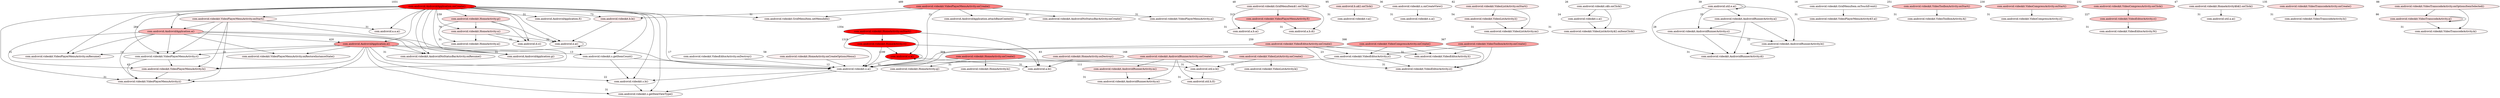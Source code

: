 digraph G {
	node [fillcolor="1 0.504 1" style=filled xlabel=504]
	"com.androvid.videokit.HomeActivity.onCreate()"
	node [fillcolor="1 1 1" style=filled xlabel=1354]
	"com.androvid.videokit.HomeActivity.onStart()"
	node [fillcolor="1 1 1" style=filled xlabel=1319]
	"com.androvid.videokit.HomeActivity.v()"
	node [fillcolor="1 1 1" style=filled xlabel=1319]
	"com.androvid.videokit.HomeActivity.v()"
	node [fillcolor="1 1 1" style=filled xlabel=1199]
	"com.androvid.a.a()"
	node [fillcolor="1 0.159 1" style=filled xlabel=159]
	"com.androvid.videokit.HomeActivity.g()"
	node [fillcolor="1 0.058 1" style=filled xlabel=58]
	"com.androvid.videokit.HomeActivity.onCreateOptionsMenu()"
	node [fillcolor="1 0.489 1" style=filled xlabel=489]
	"com.androvid.videokit.VideoPlayerMenuActivity.onCreate()"
	node [fillcolor="1 0.489 1" style=filled xlabel=489]
	"com.androvid.videokit.VideoPlayerMenuActivity.onCreate()"
	node [fillcolor="1 1 1" style=filled xlabel=1031]
	"com.androvid.AndrovidApplication.onCreate()"
	node [fillcolor="1 1 1" style=filled xlabel=1031]
	"com.androvid.AndrovidApplication.onCreate()"
	node [fillcolor="1 1 1" style=filled xlabel=1031]
	"com.androvid.AndrovidApplication.onCreate()"
	node [fillcolor="1 1 1" style=filled xlabel=1031]
	"com.androvid.AndrovidApplication.onCreate()"
	node [fillcolor="1 0.075 1" style=filled xlabel=75]
	"com.androvid.videokit.VideoPlayerMenuActivity.onStart()"
	node [fillcolor="1 0.075 1" style=filled xlabel=75]
	"com.androvid.videokit.VideoPlayerMenuActivity.onStart()"
	node [fillcolor="1 0.284 1" style=filled xlabel=284]
	"com.androvid.AndrovidApplication.a()"
	node [fillcolor="1 0.048 1" style=filled xlabel=48]
	"com.androvid.videokit.GridMenuItem$1.onClick()"
	node [fillcolor="1 0.095 1" style=filled xlabel=95]
	"com.androvid.b.a$2.onClick()"
	node [fillcolor="1 0.168 1" style=filled xlabel=168]
	"com.androvid.videokit.AndrovidRunnerActivity.onCreate()"
	node [fillcolor="1 0.111 1" style=filled xlabel=111]
	"com.androvid.videokit.AndrovidRunnerActivity.m()"
	node [fillcolor="1 0.036 1" style=filled xlabel=36]
	"com.androvid.videokit.u.onCreateView()"
	node [fillcolor="1 0.224 1" style=filled xlabel=224]
	"com.androvid.AndrovidApplication.onCreate()"
	node [fillcolor="1 0.698 1" style=filled xlabel=698]
	"com.androvid.videokit.HomeActivity.onCreate()"
	node [fillcolor="1 0.698 1" style=filled xlabel=698]
	"com.androvid.videokit.HomeActivity.onCreate()"
	node [fillcolor="1 1 1" style=filled xlabel=1114]
	"com.androvid.videokit.HomeActivity.v()"
	node [fillcolor="1 1 1" style=filled xlabel=1132]
	"com.androvid.videokit.HomeActivity.onStart()"
	node [fillcolor="1 1 1" style=filled xlabel=1011]
	"com.androvid.a.a()"
	node [fillcolor="1 0.168 1" style=filled xlabel=168]
	"com.androvid.videokit.VideoListActivity.onCreate()"
	node [fillcolor="1 0.168 1" style=filled xlabel=168]
	"com.androvid.videokit.VideoListActivity.onCreate()"
	node [fillcolor="1 0.082 1" style=filled xlabel=82]
	"com.androvid.videokit.VideoListActivity.onStart()"
	node [fillcolor="1 0.082 1" style=filled xlabel=82]
	"com.androvid.videokit.VideoListActivity.onStart()"
	node [fillcolor="1 0.054 1" style=filled xlabel=54]
	"com.androvid.videokit.VideoListActivity.l()"
	node [fillcolor="1 0.022 1" style=filled xlabel=22]
	"com.androvid.videokit.s.b()"
	node [fillcolor="1 1 1" style=filled xlabel=1349]
	"com.androvid.AndrovidApplication.onCreate()"
	node [fillcolor="1 1 1" style=filled xlabel=1349]
	"com.androvid.AndrovidApplication.onCreate()"
	node [fillcolor="1 1 1" style=filled xlabel=1349]
	"com.androvid.AndrovidApplication.onCreate()"
	node [fillcolor="1 1 1" style=filled xlabel=1349]
	"com.androvid.AndrovidApplication.onCreate()"
	node [fillcolor="1 1 1" style=filled xlabel=1349]
	"com.androvid.AndrovidApplication.onCreate()"
	node [fillcolor="1 1 1" style=filled xlabel=1349]
	"com.androvid.AndrovidApplication.onCreate()"
	node [fillcolor="1 1 1" style=filled xlabel=1349]
	"com.androvid.AndrovidApplication.onCreate()"
	node [fillcolor="1 1 1" style=filled xlabel=1349]
	"com.androvid.AndrovidApplication.onCreate()"
	node [fillcolor="1 0.073 1" style=filled xlabel=73]
	"com.androvid.videokit.b.b()"
	node [fillcolor="1 0.013 1" style=filled xlabel=13]
	"com.androvid.videokit.s.getItemCount()"
	node [fillcolor="1 0.012 1" style=filled xlabel=12]
	"com.androvid.videokit.o.a()"
	node [fillcolor="1 0.011 1" style=filled xlabel=11]
	"com.androvid.videokit.o.a()"
	node [fillcolor="1 0.077 1" style=filled xlabel=77]
	"com.androvid.videokit.HomeActivity.g()"
	node [fillcolor="1 0.076 1" style=filled xlabel=76]
	"com.androvid.videokit.HomeActivity.u()"
	node [fillcolor="1 0.42 1" style=filled xlabel=420]
	"com.androvid.AndrovidApplication.e()"
	node [fillcolor="1 0.42 1" style=filled xlabel=420]
	"com.androvid.AndrovidApplication.e()"
	node [fillcolor="1 0.42 1" style=filled xlabel=420]
	"com.androvid.AndrovidApplication.e()"
	node [fillcolor="1 0.42 1" style=filled xlabel=420]
	"com.androvid.AndrovidApplication.e()"
	node [fillcolor="1 0.026 1" style=filled xlabel=26]
	"com.androvid.videokit.s$b.onClick()"
	node [fillcolor="1 0.026 1" style=filled xlabel=26]
	"com.androvid.videokit.s$b.onClick()"
	node [fillcolor="1 0.024 1" style=filled xlabel=24]
	"com.androvid.videokit.s.a()"
	node [fillcolor="1 0.149 1" style=filled xlabel=149]
	"com.androvid.videokit.AndrovidRunnerActivity.onCreate()"
	node [fillcolor="1 0.039 1" style=filled xlabel=39]
	"com.androvid.util.e.a()"
	node [fillcolor="1 0.039 1" style=filled xlabel=39]
	"com.androvid.util.e.a()"
	node [fillcolor="1 0.039 1" style=filled xlabel=39]
	"com.androvid.util.e.a()"
	node [fillcolor="1 0.039 1" style=filled xlabel=39]
	"com.androvid.util.e.a()"
	node [fillcolor="1 0.039 1" style=filled xlabel=39]
	"com.androvid.util.e.a()"
	node [fillcolor="1 0.035 1" style=filled xlabel=35]
	"com.androvid.videokit.AndrovidRunnerActivity.a()"
	node [fillcolor="1 0.035 1" style=filled xlabel=35]
	"com.androvid.videokit.AndrovidRunnerActivity.a()"
	node [fillcolor="1 0.035 1" style=filled xlabel=35]
	"com.androvid.videokit.AndrovidRunnerActivity.a()"
	node [fillcolor="1 0.028 1" style=filled xlabel=28]
	"com.androvid.videokit.AndrovidRunnerActivity.c()"
	node [fillcolor="1 0.028 1" style=filled xlabel=28]
	"com.androvid.videokit.AndrovidRunnerActivity.c()"
	node [fillcolor="1 0.022 1" style=filled xlabel=22]
	"com.androvid.videokit.AndrovidRunnerActivity.b()"
	node [fillcolor="1 0.083 1" style=filled xlabel=83]
	"com.androvid.videokit.HomeActivity.onDestroy()"
	node [fillcolor="1 0.121 1" style=filled xlabel=121]
	"com.androvid.videokit.HomeActivity.onStart()"
	node [fillcolor="1 0.062 1" style=filled xlabel=62]
	"com.androvid.videokit.HomeActivity.g()"
	node [fillcolor="1 0.062 1" style=filled xlabel=62]
	"com.androvid.videokit.HomeActivity.u()"
	node [fillcolor="1 0.492 1" style=filled xlabel=492]
	"com.androvid.videokit.HomeActivity.onCreate()"
	node [fillcolor="1 0.675 1" style=filled xlabel=675]
	"com.androvid.videokit.VideoPlayerMenuActivity.onCreate()"
	node [fillcolor="1 1 1" style=filled xlabel=1313]
	"com.androvid.AndrovidApplication.onCreate()"
	node [fillcolor="1 0.014 1" style=filled xlabel=14]
	"com.androvid.videokit.VideoPlayerMenuActivity.r()"
	node [fillcolor="1 0.259 1" style=filled xlabel=259]
	"com.androvid.videokit.VideoEditorActivity.onCreate()"
	node [fillcolor="1 0.259 1" style=filled xlabel=259]
	"com.androvid.videokit.VideoEditorActivity.onCreate()"
	node [fillcolor="1 0.259 1" style=filled xlabel=259]
	"com.androvid.videokit.VideoEditorActivity.onCreate()"
	node [fillcolor="1 0.023 1" style=filled xlabel=23]
	"com.androvid.videokit.VideoEditorActivity.y()"
	node [fillcolor="1 0.918 1" style=filled xlabel=918]
	"com.androvid.videokit.VideoPlayerMenuActivity.onCreate()"
	node [fillcolor="1 0.739 1" style=filled xlabel=739]
	"com.androvid.AndrovidApplication.onCreate()"
	node [fillcolor="1 0.222 1" style=filled xlabel=222]
	"com.androvid.videokit.VideoPlayerMenuActivity.onStart()"
	node [fillcolor="1 0.244 1" style=filled xlabel=244]
	"com.androvid.AndrovidApplication.a()"
	node [fillcolor="1 0.244 1" style=filled xlabel=244]
	"com.androvid.AndrovidApplication.a()"
	node [fillcolor="1 0.244 1" style=filled xlabel=244]
	"com.androvid.AndrovidApplication.a()"
	node [fillcolor="1 0.244 1" style=filled xlabel=244]
	"com.androvid.AndrovidApplication.a()"
	node [fillcolor="1 0.244 1" style=filled xlabel=244]
	"com.androvid.AndrovidApplication.a()"
	node [fillcolor="1 0.237 1" style=filled xlabel=237]
	"com.androvid.AndrovidApplication.e()"
	node [fillcolor="1 0.237 1" style=filled xlabel=237]
	"com.androvid.AndrovidApplication.e()"
	node [fillcolor="1 0.237 1" style=filled xlabel=237]
	"com.androvid.AndrovidApplication.e()"
	node [fillcolor="1 0.237 1" style=filled xlabel=237]
	"com.androvid.AndrovidApplication.e()"
	node [fillcolor="1 0.237 1" style=filled xlabel=237]
	"com.androvid.AndrovidApplication.e()"
	node [fillcolor="1 0.042 1" style=filled xlabel=42]
	"com.androvid.videokit.VideoPlayerMenuActivity.r()"
	node [fillcolor="1 0.043 1" style=filled xlabel=43]
	"com.androvid.videokit.VideoPlayerMenuActivity.h()"
	node [fillcolor="1 1 1" style=filled xlabel=1520]
	"com.androvid.videokit.HomeActivity.onStart()"
	node [fillcolor="1 1 1" style=filled xlabel=1349]
	"com.androvid.a.a()"
	node [fillcolor="1 1 1" style=filled xlabel=1475]
	"com.androvid.AndrovidApplication.onCreate()"
	node [fillcolor="1 0.032 1" style=filled xlabel=32]
	"com.androvid.e.a()"
	node [fillcolor="1 0.015 1" style=filled xlabel=15]
	"com.androvid.videokit.s.getItemCount()"
	node [fillcolor="1 0.016 1" style=filled xlabel=16]
	"com.androvid.videokit.GridMenuItem.onTouchEvent()"
	node [fillcolor="1 0.367 1" style=filled xlabel=367]
	"com.androvid.videokit.VideoToolboxActivity.onCreate()"
	node [fillcolor="1 0.367 1" style=filled xlabel=367]
	"com.androvid.videokit.VideoToolboxActivity.onCreate()"
	node [fillcolor="1 0.367 1" style=filled xlabel=367]
	"com.androvid.videokit.VideoToolboxActivity.onCreate()"
	node [fillcolor="1 0.251 1" style=filled xlabel=251]
	"com.androvid.videokit.VideoToolboxActivity.onStart()"
	node [fillcolor="1 1 1" style=filled xlabel=1087]
	"com.androvid.videokit.VideoPlayerMenuActivity.onCreate()"
	node [fillcolor="1 0.781 1" style=filled xlabel=781]
	"com.androvid.AndrovidApplication.onCreate()"
	node [fillcolor="1 0.781 1" style=filled xlabel=781]
	"com.androvid.AndrovidApplication.onCreate()"
	node [fillcolor="1 0.781 1" style=filled xlabel=781]
	"com.androvid.AndrovidApplication.onCreate()"
	node [fillcolor="1 0.154 1" style=filled xlabel=154]
	"com.androvid.videokit.VideoPlayerMenuActivity.onStart()"
	node [fillcolor="1 0.154 1" style=filled xlabel=154]
	"com.androvid.videokit.VideoPlayerMenuActivity.onStart()"
	node [fillcolor="1 0.16 1" style=filled xlabel=160]
	"com.androvid.videokit.HomeActivity.g()"
	node [fillcolor="1 0.159 1" style=filled xlabel=159]
	"com.androvid.videokit.HomeActivity.u()"
	node [fillcolor="1 0.742 1" style=filled xlabel=742]
	"com.androvid.videokit.VideoPlayerMenuActivity.onCreate()"
	node [fillcolor="1 1 1" style=filled xlabel=1689]
	"com.androvid.AndrovidApplication.onCreate()"
	node [fillcolor="1 0.402 1" style=filled xlabel=402]
	"com.androvid.AndrovidApplication.e()"
	node [fillcolor="1 0.421 1" style=filled xlabel=421]
	"com.androvid.AndrovidApplication.a()"
	node [fillcolor="1 0.353 1" style=filled xlabel=353]
	"com.androvid.videokit.GridMenuItem$1.onClick()"
	node [fillcolor="1 0.353 1" style=filled xlabel=353]
	"com.androvid.videokit.GridMenuItem$1.onClick()"
	node [fillcolor="1 0.315 1" style=filled xlabel=315]
	"com.androvid.videokit.VideoPlayerMenuActivity.f()"
	node [fillcolor="1 0.315 1" style=filled xlabel=315]
	"com.androvid.videokit.VideoPlayerMenuActivity.f()"
	node [fillcolor="1 0.398 1" style=filled xlabel=398]
	"com.androvid.videokit.VideoCompressActivity.onCreate()"
	node [fillcolor="1 0.23 1" style=filled xlabel=230]
	"com.androvid.videokit.VideoCompressActivity.onStart()"
	node [fillcolor="1 0.236 1" style=filled xlabel=236]
	"com.androvid.AndrovidApplication.a()"
	node [fillcolor="1 0.226 1" style=filled xlabel=226]
	"com.androvid.AndrovidApplication.e()"
	node [fillcolor="1 0.017 1" style=filled xlabel=17]
	"com.androvid.videokit.VideoEditorActivity.onDestroy()"
	node [fillcolor="1 0.384 1" style=filled xlabel=384]
	"com.androvid.videokit.VideoEditorActivity.onCreate()"
	node [fillcolor="1 0.392 1" style=filled xlabel=392]
	"com.androvid.videokit.VideoCompressActivity.onCreate()"
	node [fillcolor="1 0.392 1" style=filled xlabel=392]
	"com.androvid.videokit.VideoCompressActivity.onCreate()"
	node [fillcolor="1 0.392 1" style=filled xlabel=392]
	"com.androvid.videokit.VideoCompressActivity.onCreate()"
	node [fillcolor="1 0.02 1" style=filled xlabel=20]
	"com.androvid.videokit.VideoEditorActivity.y()"
	node [fillcolor="1 0.232 1" style=filled xlabel=232]
	"com.androvid.videokit.VideoCompressActivity.onClick()"
	node [fillcolor="1 0.227 1" style=filled xlabel=227]
	"com.androvid.videokit.VideoEditorActivity.c()"
	node [fillcolor="1 0.9 1" style=filled xlabel=900]
	"com.androvid.AndrovidApplication.onCreate()"
	node [fillcolor="1 0.604 1" style=filled xlabel=604]
	"com.androvid.videokit.VideoPlayerMenuActivity.onStart()"
	node [fillcolor="1 0.047 1" style=filled xlabel=47]
	"com.androvid.videokit.HomeActivity$b$2.onClick()"
	node [fillcolor="1 0.135 1" style=filled xlabel=135]
	"com.androvid.videokit.VideoTranscodeActivity.onCreate()"
	node [fillcolor="1 0.088 1" style=filled xlabel=88]
	"com.androvid.videokit.VideoTranscodeActivity.onOptionsItemSelected()"
	node [fillcolor="1 0.088 1" style=filled xlabel=88]
	"com.androvid.videokit.VideoTranscodeActivity.onOptionsItemSelected()"
	node [fillcolor="1 0.086 1" style=filled xlabel=86]
	"com.androvid.videokit.VideoTranscodeActivity.a()"
	node [fillcolor="1 0.086 1" style=filled xlabel=86]
	"com.androvid.videokit.VideoTranscodeActivity.a()"
	node [fillcolor="1 0.338 1" style=filled xlabel=338]
	"com.androvid.videokit.AndrovidRunnerActivity.onCreate()"
	node [fillcolor="1 0.338 1" style=filled xlabel=338]
	"com.androvid.videokit.AndrovidRunnerActivity.onCreate()"
	node [fillcolor="1 0.338 1" style=filled xlabel=338]
	"com.androvid.videokit.AndrovidRunnerActivity.onCreate()"
	node [fillcolor="1 0.031 1" style=filled xlabel=31]
	"com.androvid.util.e.b()"
	"com.androvid.videokit.HomeActivity.onCreate()" -> "com.androvid.videokit.HomeActivity.q()"
	"com.androvid.videokit.HomeActivity.onStart()" -> "com.androvid.videokit.HomeActivity.v()"
	"com.androvid.videokit.HomeActivity.v()" -> "com.androvid.videokit.o.a()"
	"com.androvid.videokit.HomeActivity.v()" -> "com.androvid.a.a()"
	"com.androvid.a.a()" -> "com.androvid.a.b()"
	"com.androvid.videokit.HomeActivity.g()" -> "com.androvid.videokit.HomeActivity.u()"
	"com.androvid.videokit.HomeActivity.onCreateOptionsMenu()" -> "com.androvid.videokit.o.a()"
	"com.androvid.videokit.VideoPlayerMenuActivity.onCreate()" -> "com.androvid.videokit.GridMenuItem.setMenuInfo()"
	"com.androvid.videokit.VideoPlayerMenuActivity.onCreate()" -> "com.androvid.AndrovidApplication.attachBaseContext()"
	"com.androvid.AndrovidApplication.onCreate()" -> "com.androvid.videokit.GridMenuItem.setMenuInfo()"
	"com.androvid.AndrovidApplication.onCreate()" -> "com.androvid.videokit.VideoPlayerMenuActivity.onStart()"
	"com.androvid.AndrovidApplication.onCreate()" -> "com.androvid.videokit.VideoPlayerMenuActivity.r()"
	"com.androvid.AndrovidApplication.onCreate()" -> "com.androvid.videokit.VideoPlayerMenuActivity.h()"
	"com.androvid.videokit.VideoPlayerMenuActivity.onStart()" -> "com.androvid.videokit.VideoPlayerMenuActivity.r()"
	"com.androvid.videokit.VideoPlayerMenuActivity.onStart()" -> "com.androvid.videokit.VideoPlayerMenuActivity.h()"
	"com.androvid.AndrovidApplication.a()" -> "com.androvid.AndrovidApplication.e()"
	"com.androvid.videokit.GridMenuItem$1.onClick()" -> "com.androvid.videokit.VideoPlayerMenuActivity.f()"
	"com.androvid.b.a$2.onClick()" -> "com.androvid.videokit.v.a()"
	"com.androvid.videokit.AndrovidRunnerActivity.onCreate()" -> "com.androvid.videokit.AndrovidRunnerActivity.m()"
	"com.androvid.videokit.AndrovidRunnerActivity.m()" -> "com.androvid.videokit.AndrovidRunnerActivity.n()"
	"com.androvid.videokit.u.onCreateView()" -> "com.androvid.videokit.u.a()"
	"com.androvid.AndrovidApplication.onCreate()" -> "com.androvid.videokit.b.b()"
	"com.androvid.videokit.HomeActivity.onCreate()" -> "com.androvid.videokit.o.a()"
	"com.androvid.videokit.HomeActivity.onCreate()" -> "com.androvid.util.e.b()"
	"com.androvid.videokit.HomeActivity.v()" -> "com.androvid.a.b()"
	"com.androvid.videokit.HomeActivity.onStart()" -> "com.androvid.a.a()"
	"com.androvid.a.a()" -> "com.androvid.a.a()"
	"com.androvid.videokit.VideoListActivity.onCreate()" -> "com.androvid.videokit.VideoListActivity.k()"
	"com.androvid.videokit.VideoListActivity.onCreate()" -> "com.androvid.util.e.b()"
	"com.androvid.videokit.VideoListActivity.onStart()" -> "com.androvid.videokit.VideoListActivity.l()"
	"com.androvid.videokit.VideoListActivity.onStart()" -> "com.androvid.videokit.VideoListActivity.m()"
	"com.androvid.videokit.VideoListActivity.l()" -> "com.androvid.videokit.VideoListActivity.m()"
	"com.androvid.videokit.s.b()" -> "com.androvid.videokit.s.getItemViewType()"
	"com.androvid.AndrovidApplication.onCreate()" -> "com.androvid.e.a()"
	"com.androvid.AndrovidApplication.onCreate()" -> "com.androvid.videokit.s.getItemCount()"
	"com.androvid.AndrovidApplication.onCreate()" -> "com.androvid.videokit.s.b()"
	"com.androvid.AndrovidApplication.onCreate()" -> "com.androvid.videokit.o.a()"
	"com.androvid.AndrovidApplication.onCreate()" -> "com.androvid.videokit.s.getItemViewType()"
	"com.androvid.AndrovidApplication.onCreate()" -> "com.androvid.videokit.HomeActivity.g()"
	"com.androvid.AndrovidApplication.onCreate()" -> "com.androvid.videokit.HomeActivity.u()"
	"com.androvid.AndrovidApplication.onCreate()" -> "com.androvid.d.c()"
	"com.androvid.videokit.b.b()" -> "com.androvid.e.a()"
	"com.androvid.videokit.s.getItemCount()" -> "com.androvid.videokit.s.b()"
	"com.androvid.videokit.o.a()" -> "com.androvid.videokit.s.getItemViewType()"
	"com.androvid.videokit.o.a()" -> "com.androvid.videokit.s.b()"
	"com.androvid.videokit.HomeActivity.g()" -> "com.androvid.d.c()"
	"com.androvid.videokit.HomeActivity.u()" -> "com.androvid.d.c()"
	"com.androvid.AndrovidApplication.e()" -> "com.androvid.videokit.s.getItemCount()"
	"com.androvid.AndrovidApplication.e()" -> "com.androvid.videokit.o.a()"
	"com.androvid.AndrovidApplication.e()" -> "com.androvid.videokit.s.b()"
	"com.androvid.AndrovidApplication.e()" -> "com.androvid.videokit.s.getItemViewType()"
	"com.androvid.videokit.s$b.onClick()" -> "com.androvid.videokit.s.a()"
	"com.androvid.videokit.s$b.onClick()" -> "com.androvid.videokit.VideoListActivity$2.onItemClick()"
	"com.androvid.videokit.s.a()" -> "com.androvid.videokit.VideoListActivity$2.onItemClick()"
	"com.androvid.videokit.AndrovidRunnerActivity.onCreate()" -> "com.androvid.videokit.AndrovidRunnerActivity.n()"
	"com.androvid.util.e.a()" -> "com.androvid.videokit.AndrovidRunnerActivity.a()"
	"com.androvid.util.e.a()" -> "com.androvid.videokit.AndrovidRunnerActivity.c()"
	"com.androvid.util.e.a()" -> "com.androvid.util.e.a()"
	"com.androvid.util.e.a()" -> "com.androvid.videokit.AndrovidRunnerActivity.b()"
	"com.androvid.util.e.a()" -> "com.androvid.videokit.AndrovidRunnerActivity.d()"
	"com.androvid.videokit.AndrovidRunnerActivity.a()" -> "com.androvid.videokit.AndrovidRunnerActivity.c()"
	"com.androvid.videokit.AndrovidRunnerActivity.a()" -> "com.androvid.videokit.AndrovidRunnerActivity.b()"
	"com.androvid.videokit.AndrovidRunnerActivity.a()" -> "com.androvid.videokit.AndrovidRunnerActivity.d()"
	"com.androvid.videokit.AndrovidRunnerActivity.c()" -> "com.androvid.videokit.AndrovidRunnerActivity.b()"
	"com.androvid.videokit.AndrovidRunnerActivity.c()" -> "com.androvid.videokit.AndrovidRunnerActivity.d()"
	"com.androvid.videokit.AndrovidRunnerActivity.b()" -> "com.androvid.videokit.AndrovidRunnerActivity.d()"
	"com.androvid.videokit.HomeActivity.onDestroy()" -> "com.androvid.a.b()"
	"com.androvid.videokit.HomeActivity.onStart()" -> "com.androvid.a.b()"
	"com.androvid.videokit.HomeActivity.g()" -> "com.androvid.videokit.HomeActivity.a()"
	"com.androvid.videokit.HomeActivity.u()" -> "com.androvid.videokit.HomeActivity.a()"
	"com.androvid.videokit.HomeActivity.onCreate()" -> "com.androvid.videokit.HomeActivity.h()"
	"com.androvid.videokit.VideoPlayerMenuActivity.onCreate()" -> "com.androvid.videokit.AndrovidNoStatusBarActivity.onCreate()"
	"com.androvid.AndrovidApplication.onCreate()" -> "com.androvid.AndrovidApplication.a()"
	"com.androvid.videokit.VideoPlayerMenuActivity.r()" -> "com.androvid.videokit.VideoPlayerMenuActivity.h()"
	"com.androvid.videokit.VideoEditorActivity.onCreate()" -> "com.androvid.videokit.VideoEditorActivity.y()"
	"com.androvid.videokit.VideoEditorActivity.onCreate()" -> "com.androvid.videokit.VideoEditorActivity.z()"
	"com.androvid.videokit.VideoEditorActivity.onCreate()" -> "com.androvid.videokit.VideoEditorActivity.I()"
	"com.androvid.videokit.VideoEditorActivity.y()" -> "com.androvid.videokit.VideoEditorActivity.z()"
	"com.androvid.videokit.VideoPlayerMenuActivity.onCreate()" -> "com.androvid.videokit.VideoPlayerMenuActivity.a()"
	"com.androvid.AndrovidApplication.onCreate()" -> "com.androvid.a.a.a()"
	"com.androvid.videokit.VideoPlayerMenuActivity.onStart()" -> "com.androvid.a.a.a()"
	"com.androvid.AndrovidApplication.a()" -> "com.androvid.videokit.VideoPlayerMenuActivity.r()"
	"com.androvid.AndrovidApplication.a()" -> "com.androvid.videokit.VideoPlayerMenuActivity.h()"
	"com.androvid.AndrovidApplication.a()" -> "com.androvid.videokit.VideoPlayerMenuActivity.i()"
	"com.androvid.AndrovidApplication.a()" -> "com.androvid.videokit.AndrovidNoStatusBarActivity.onResume()"
	"com.androvid.AndrovidApplication.a()" -> "com.androvid.videokit.VideoPlayerMenuActivity.onResume()"
	"com.androvid.AndrovidApplication.e()" -> "com.androvid.videokit.VideoPlayerMenuActivity.r()"
	"com.androvid.AndrovidApplication.e()" -> "com.androvid.videokit.VideoPlayerMenuActivity.h()"
	"com.androvid.AndrovidApplication.e()" -> "com.androvid.videokit.VideoPlayerMenuActivity.i()"
	"com.androvid.AndrovidApplication.e()" -> "com.androvid.videokit.AndrovidNoStatusBarActivity.onResume()"
	"com.androvid.AndrovidApplication.e()" -> "com.androvid.videokit.VideoPlayerMenuActivity.onResume()"
	"com.androvid.videokit.VideoPlayerMenuActivity.r()" -> "com.androvid.videokit.VideoPlayerMenuActivity.i()"
	"com.androvid.videokit.VideoPlayerMenuActivity.h()" -> "com.androvid.videokit.VideoPlayerMenuActivity.i()"
	"com.androvid.videokit.HomeActivity.onStart()" -> "com.androvid.videokit.o.a()"
	"com.androvid.a.a()" -> "com.androvid.videokit.o.a()"
	"com.androvid.AndrovidApplication.onCreate()" -> "com.androvid.AndrovidApplication.f()"
	"com.androvid.e.a()" -> "com.androvid.e.a()"
	"com.androvid.videokit.s.getItemCount()" -> "com.androvid.videokit.o.a()"
	"com.androvid.videokit.GridMenuItem.onTouchEvent()" -> "com.androvid.videokit.VideoPlayerMenuActivity$3.a()"
	"com.androvid.videokit.VideoToolboxActivity.onCreate()" -> "com.androvid.videokit.VideoEditorActivity.y()"
	"com.androvid.videokit.VideoToolboxActivity.onCreate()" -> "com.androvid.videokit.VideoEditorActivity.z()"
	"com.androvid.videokit.VideoToolboxActivity.onCreate()" -> "com.androvid.videokit.VideoEditorActivity.I()"
	"com.androvid.videokit.VideoToolboxActivity.onStart()" -> "com.androvid.videokit.VideoToolboxActivity.A()"
	"com.androvid.videokit.VideoPlayerMenuActivity.onCreate()" -> "com.androvid.videokit.o.a()"
	"com.androvid.AndrovidApplication.onCreate()" -> "com.androvid.videokit.VideoPlayerMenuActivity.i()"
	"com.androvid.AndrovidApplication.onCreate()" -> "com.androvid.videokit.AndrovidNoStatusBarActivity.onResume()"
	"com.androvid.AndrovidApplication.onCreate()" -> "com.androvid.videokit.VideoPlayerMenuActivity.onResume()"
	"com.androvid.videokit.VideoPlayerMenuActivity.onStart()" -> "com.androvid.videokit.o.a()"
	"com.androvid.videokit.VideoPlayerMenuActivity.onStart()" -> "com.androvid.videokit.VideoPlayerMenuActivity.i()"
	"com.androvid.videokit.HomeActivity.g()" -> "com.androvid.e.a()"
	"com.androvid.videokit.HomeActivity.u()" -> "com.androvid.e.a()"
	"com.androvid.videokit.VideoPlayerMenuActivity.onCreate()" -> "com.androvid.videokit.b.b()"
	"com.androvid.AndrovidApplication.onCreate()" -> "com.androvid.AndrovidApplication.g()"
	"com.androvid.AndrovidApplication.e()" -> "com.androvid.AndrovidApplication.g()"
	"com.androvid.AndrovidApplication.a()" -> "com.androvid.AndrovidApplication.g()"
	"com.androvid.videokit.GridMenuItem$1.onClick()" -> "com.androvid.a.b.a()"
	"com.androvid.videokit.GridMenuItem$1.onClick()" -> "com.androvid.a.b.d()"
	"com.androvid.videokit.VideoPlayerMenuActivity.f()" -> "com.androvid.a.b.a()"
	"com.androvid.videokit.VideoPlayerMenuActivity.f()" -> "com.androvid.a.b.d()"
	"com.androvid.videokit.VideoCompressActivity.onCreate()" -> "com.androvid.videokit.VideoEditorActivity.I()"
	"com.androvid.videokit.VideoCompressActivity.onStart()" -> "com.androvid.videokit.VideoCompressActivity.z()"
	"com.androvid.AndrovidApplication.a()" -> "com.androvid.videokit.VideoPlayerMenuActivity.onRestoreInstanceState()"
	"com.androvid.AndrovidApplication.e()" -> "com.androvid.videokit.VideoPlayerMenuActivity.onRestoreInstanceState()"
	"com.androvid.videokit.VideoEditorActivity.onDestroy()" -> "com.androvid.videokit.o.a()"
	"com.androvid.videokit.VideoEditorActivity.onCreate()" -> "com.androvid.videokit.o.a()"
	"com.androvid.videokit.VideoCompressActivity.onCreate()" -> "com.androvid.videokit.VideoEditorActivity.y()"
	"com.androvid.videokit.VideoCompressActivity.onCreate()" -> "com.androvid.videokit.o.a()"
	"com.androvid.videokit.VideoCompressActivity.onCreate()" -> "com.androvid.videokit.VideoEditorActivity.z()"
	"com.androvid.videokit.VideoEditorActivity.y()" -> "com.androvid.videokit.o.a()"
	"com.androvid.videokit.VideoCompressActivity.onClick()" -> "com.androvid.videokit.VideoEditorActivity.c()"
	"com.androvid.videokit.VideoEditorActivity.c()" -> "com.androvid.videokit.VideoEditorActivity.N()"
	"com.androvid.AndrovidApplication.onCreate()" -> "com.androvid.AndrovidApplication.e()"
	"com.androvid.videokit.VideoPlayerMenuActivity.onStart()" -> "com.androvid.AndrovidApplication.a()"
	"com.androvid.videokit.HomeActivity$b$2.onClick()" -> "com.androvid.util.a.a()"
	"com.androvid.videokit.VideoTranscodeActivity.onCreate()" -> "com.androvid.videokit.VideoTranscodeActivity.h()"
	"com.androvid.videokit.VideoTranscodeActivity.onOptionsItemSelected()" -> "com.androvid.videokit.VideoTranscodeActivity.a()"
	"com.androvid.videokit.VideoTranscodeActivity.onOptionsItemSelected()" -> "com.androvid.videokit.VideoTranscodeActivity.k()"
	"com.androvid.videokit.VideoTranscodeActivity.a()" -> "com.androvid.videokit.VideoTranscodeActivity.k()"
	"com.androvid.videokit.VideoTranscodeActivity.a()" -> "com.androvid.videokit.VideoTranscodeActivity.a()"
	"com.androvid.videokit.AndrovidRunnerActivity.onCreate()" -> "com.androvid.util.e.b()"
	"com.androvid.videokit.AndrovidRunnerActivity.onCreate()" -> "com.androvid.util.h.f()"
	"com.androvid.videokit.AndrovidRunnerActivity.onCreate()" -> "com.androvid.videokit.o.a()"
	"com.androvid.util.e.b()" -> "com.androvid.util.h.f()"
}
